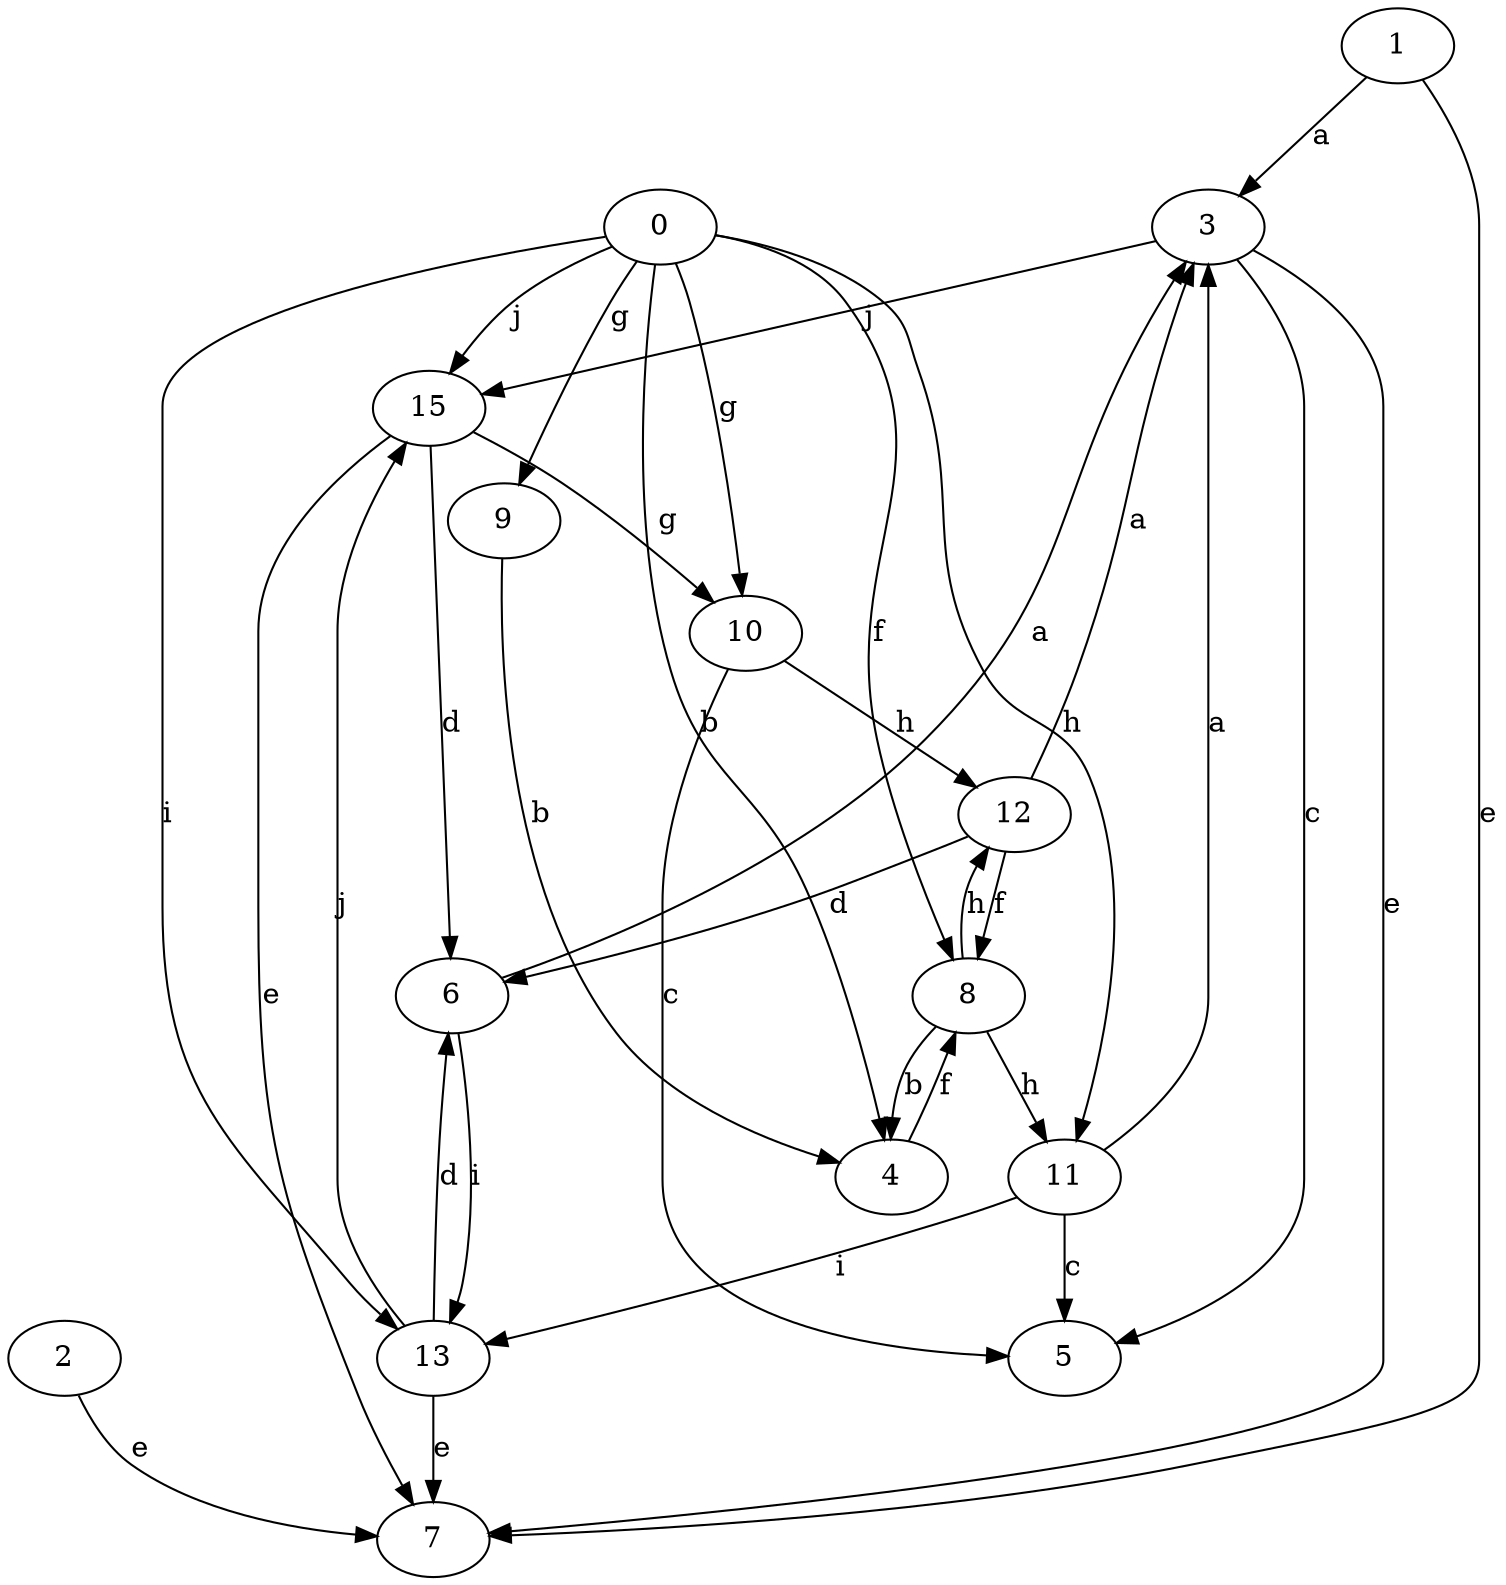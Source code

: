 strict digraph  {
2;
0;
3;
4;
5;
6;
7;
8;
9;
10;
11;
12;
13;
1;
15;
2 -> 7  [label=e];
0 -> 4  [label=b];
0 -> 8  [label=f];
0 -> 9  [label=g];
0 -> 10  [label=g];
0 -> 11  [label=h];
0 -> 13  [label=i];
0 -> 15  [label=j];
3 -> 5  [label=c];
3 -> 7  [label=e];
3 -> 15  [label=j];
4 -> 8  [label=f];
6 -> 3  [label=a];
6 -> 13  [label=i];
8 -> 4  [label=b];
8 -> 11  [label=h];
8 -> 12  [label=h];
9 -> 4  [label=b];
10 -> 5  [label=c];
10 -> 12  [label=h];
11 -> 3  [label=a];
11 -> 5  [label=c];
11 -> 13  [label=i];
12 -> 3  [label=a];
12 -> 6  [label=d];
12 -> 8  [label=f];
13 -> 6  [label=d];
13 -> 7  [label=e];
13 -> 15  [label=j];
1 -> 3  [label=a];
1 -> 7  [label=e];
15 -> 6  [label=d];
15 -> 7  [label=e];
15 -> 10  [label=g];
}
